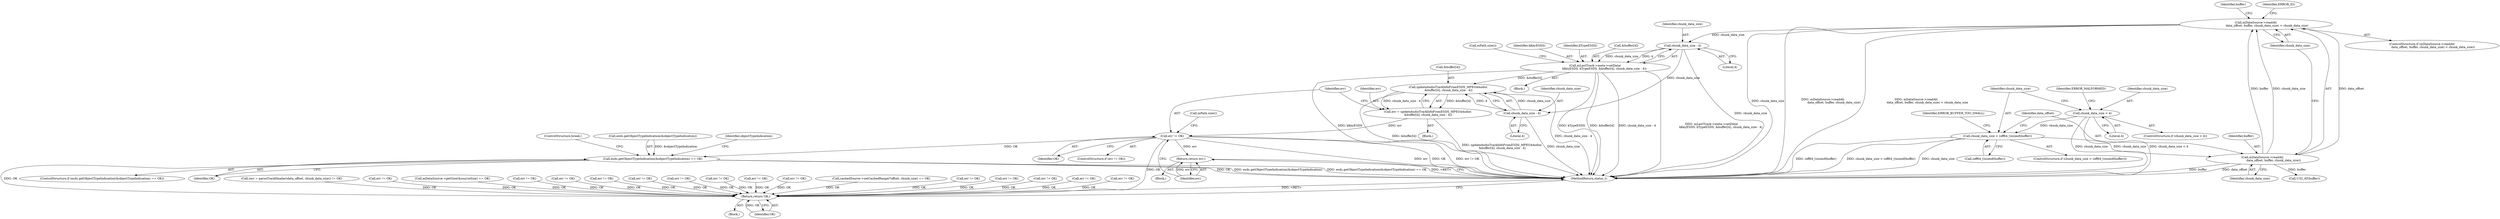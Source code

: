 digraph "0_Android_f81038006b4c59a5a148dcad887371206033c28f_2@API" {
"1002274" [label="(Call,mDataSource->readAt(\n                        data_offset, buffer, chunk_data_size) < chunk_data_size)"];
"1002275" [label="(Call,mDataSource->readAt(\n                        data_offset, buffer, chunk_data_size))"];
"1002264" [label="(Call,chunk_data_size > (off64_t)sizeof(buffer))"];
"1002256" [label="(Call,chunk_data_size < 4)"];
"1002304" [label="(Call,chunk_data_size - 4)"];
"1002297" [label="(Call,mLastTrack->meta->setData(\n                    kKeyESDS, kTypeESDS, &buffer[4], chunk_data_size - 4))"];
"1002327" [label="(Call,updateAudioTrackInfoFromESDS_MPEG4Audio(\n &buffer[4], chunk_data_size - 4))"];
"1002325" [label="(Call,err = updateAudioTrackInfoFromESDS_MPEG4Audio(\n &buffer[4], chunk_data_size - 4))"];
"1002336" [label="(Call,err != OK)"];
"1002340" [label="(Return,return err;)"];
"1002362" [label="(Call,esds.getObjectTypeIndication(&objectTypeIndication) == OK)"];
"1003287" [label="(Return,return OK;)"];
"1002332" [label="(Call,chunk_data_size - 4)"];
"1001046" [label="(Call,(err = parseTrackHeader(data_offset, chunk_data_size)) != OK)"];
"1000526" [label="(Call,err != OK)"];
"1002255" [label="(ControlStructure,if (chunk_data_size < 4))"];
"1000194" [label="(Call,mDataSource->getSize(&sourceSize) == OK)"];
"1002328" [label="(Call,&buffer[4])"];
"1002286" [label="(Identifier,buffer)"];
"1002258" [label="(Literal,4)"];
"1003289" [label="(MethodReturn,status_t)"];
"1002297" [label="(Call,mLastTrack->meta->setData(\n                    kKeyESDS, kTypeESDS, &buffer[4], chunk_data_size - 4))"];
"1001698" [label="(Call,err != OK)"];
"1002265" [label="(Identifier,chunk_data_size)"];
"1002273" [label="(ControlStructure,if (mDataSource->readAt(\n                        data_offset, buffer, chunk_data_size) < chunk_data_size))"];
"1002325" [label="(Call,err = updateAudioTrackInfoFromESDS_MPEG4Audio(\n &buffer[4], chunk_data_size - 4))"];
"1002276" [label="(Identifier,data_offset)"];
"1002193" [label="(Call,err != OK)"];
"1002337" [label="(Identifier,err)"];
"1001909" [label="(Call,err != OK)"];
"1002275" [label="(Call,mDataSource->readAt(\n                        data_offset, buffer, chunk_data_size))"];
"1002279" [label="(Identifier,chunk_data_size)"];
"1002261" [label="(Identifier,ERROR_MALFORMED)"];
"1002625" [label="(Call,err != OK)"];
"1002334" [label="(Literal,4)"];
"1002298" [label="(Identifier,kKeyESDS)"];
"1002333" [label="(Identifier,chunk_data_size)"];
"1001838" [label="(Call,err != OK)"];
"1002299" [label="(Identifier,kTypeESDS)"];
"1002341" [label="(Identifier,err)"];
"1002339" [label="(Block,)"];
"1002257" [label="(Identifier,chunk_data_size)"];
"1002338" [label="(Identifier,OK)"];
"1002266" [label="(Call,(off64_t)sizeof(buffer))"];
"1002326" [label="(Identifier,err)"];
"1002306" [label="(Literal,4)"];
"1000611" [label="(Call,err != OK)"];
"1003287" [label="(Return,return OK;)"];
"1002285" [label="(Call,U32_AT(buffer))"];
"1000107" [label="(Block,)"];
"1002300" [label="(Call,&buffer[4])"];
"1002256" [label="(Call,chunk_data_size < 4)"];
"1002380" [label="(ControlStructure,break;)"];
"1002278" [label="(Identifier,chunk_data_size)"];
"1002362" [label="(Call,esds.getObjectTypeIndication(&objectTypeIndication) == OK)"];
"1002272" [label="(Identifier,ERROR_BUFFER_TOO_SMALL)"];
"1002340" [label="(Return,return err;)"];
"1003228" [label="(Call,err != OK)"];
"1002363" [label="(Call,esds.getObjectTypeIndication(&objectTypeIndication))"];
"1002304" [label="(Call,chunk_data_size - 4)"];
"1002250" [label="(Block,)"];
"1002361" [label="(ControlStructure,if (esds.getObjectTypeIndication(&objectTypeIndication) == OK))"];
"1002366" [label="(Identifier,OK)"];
"1002162" [label="(Call,err != OK)"];
"1000421" [label="(Call,cachedSource->setCachedRange(*offset, chunk_size) == OK)"];
"1002274" [label="(Call,mDataSource->readAt(\n                        data_offset, buffer, chunk_data_size) < chunk_data_size)"];
"1002310" [label="(Call,mPath.size())"];
"1003288" [label="(Identifier,OK)"];
"1001954" [label="(Call,err != OK)"];
"1002131" [label="(Call,err != OK)"];
"1001878" [label="(Call,err != OK)"];
"1002264" [label="(Call,chunk_data_size > (off64_t)sizeof(buffer))"];
"1002332" [label="(Call,chunk_data_size - 4)"];
"1002323" [label="(Block,)"];
"1001557" [label="(Call,err != OK)"];
"1002335" [label="(ControlStructure,if (err != OK))"];
"1002282" [label="(Identifier,ERROR_IO)"];
"1002305" [label="(Identifier,chunk_data_size)"];
"1002345" [label="(Call,mPath.size())"];
"1002263" [label="(ControlStructure,if (chunk_data_size > (off64_t)sizeof(buffer)))"];
"1002590" [label="(Call,err != OK)"];
"1002371" [label="(Identifier,objectTypeIndication)"];
"1002327" [label="(Call,updateAudioTrackInfoFromESDS_MPEG4Audio(\n &buffer[4], chunk_data_size - 4))"];
"1002336" [label="(Call,err != OK)"];
"1002277" [label="(Identifier,buffer)"];
"1002274" -> "1002273"  [label="AST: "];
"1002274" -> "1002279"  [label="CFG: "];
"1002275" -> "1002274"  [label="AST: "];
"1002279" -> "1002274"  [label="AST: "];
"1002282" -> "1002274"  [label="CFG: "];
"1002286" -> "1002274"  [label="CFG: "];
"1002274" -> "1003289"  [label="DDG: mDataSource->readAt(\n                        data_offset, buffer, chunk_data_size)"];
"1002274" -> "1003289"  [label="DDG: mDataSource->readAt(\n                        data_offset, buffer, chunk_data_size) < chunk_data_size"];
"1002274" -> "1003289"  [label="DDG: chunk_data_size"];
"1002275" -> "1002274"  [label="DDG: data_offset"];
"1002275" -> "1002274"  [label="DDG: buffer"];
"1002275" -> "1002274"  [label="DDG: chunk_data_size"];
"1002274" -> "1002304"  [label="DDG: chunk_data_size"];
"1002275" -> "1002278"  [label="CFG: "];
"1002276" -> "1002275"  [label="AST: "];
"1002277" -> "1002275"  [label="AST: "];
"1002278" -> "1002275"  [label="AST: "];
"1002279" -> "1002275"  [label="CFG: "];
"1002275" -> "1003289"  [label="DDG: buffer"];
"1002275" -> "1003289"  [label="DDG: data_offset"];
"1002264" -> "1002275"  [label="DDG: chunk_data_size"];
"1002275" -> "1002285"  [label="DDG: buffer"];
"1002264" -> "1002263"  [label="AST: "];
"1002264" -> "1002266"  [label="CFG: "];
"1002265" -> "1002264"  [label="AST: "];
"1002266" -> "1002264"  [label="AST: "];
"1002272" -> "1002264"  [label="CFG: "];
"1002276" -> "1002264"  [label="CFG: "];
"1002264" -> "1003289"  [label="DDG: chunk_data_size > (off64_t)sizeof(buffer)"];
"1002264" -> "1003289"  [label="DDG: chunk_data_size"];
"1002264" -> "1003289"  [label="DDG: (off64_t)sizeof(buffer)"];
"1002256" -> "1002264"  [label="DDG: chunk_data_size"];
"1002256" -> "1002255"  [label="AST: "];
"1002256" -> "1002258"  [label="CFG: "];
"1002257" -> "1002256"  [label="AST: "];
"1002258" -> "1002256"  [label="AST: "];
"1002261" -> "1002256"  [label="CFG: "];
"1002265" -> "1002256"  [label="CFG: "];
"1002256" -> "1003289"  [label="DDG: chunk_data_size"];
"1002256" -> "1003289"  [label="DDG: chunk_data_size < 4"];
"1002304" -> "1002297"  [label="AST: "];
"1002304" -> "1002306"  [label="CFG: "];
"1002305" -> "1002304"  [label="AST: "];
"1002306" -> "1002304"  [label="AST: "];
"1002297" -> "1002304"  [label="CFG: "];
"1002304" -> "1003289"  [label="DDG: chunk_data_size"];
"1002304" -> "1002297"  [label="DDG: chunk_data_size"];
"1002304" -> "1002297"  [label="DDG: 4"];
"1002304" -> "1002332"  [label="DDG: chunk_data_size"];
"1002297" -> "1002250"  [label="AST: "];
"1002298" -> "1002297"  [label="AST: "];
"1002299" -> "1002297"  [label="AST: "];
"1002300" -> "1002297"  [label="AST: "];
"1002310" -> "1002297"  [label="CFG: "];
"1002297" -> "1003289"  [label="DDG: kKeyESDS"];
"1002297" -> "1003289"  [label="DDG: mLastTrack->meta->setData(\n                    kKeyESDS, kTypeESDS, &buffer[4], chunk_data_size - 4)"];
"1002297" -> "1003289"  [label="DDG: kTypeESDS"];
"1002297" -> "1003289"  [label="DDG: &buffer[4]"];
"1002297" -> "1003289"  [label="DDG: chunk_data_size - 4"];
"1002297" -> "1002327"  [label="DDG: &buffer[4]"];
"1002327" -> "1002325"  [label="AST: "];
"1002327" -> "1002332"  [label="CFG: "];
"1002328" -> "1002327"  [label="AST: "];
"1002332" -> "1002327"  [label="AST: "];
"1002325" -> "1002327"  [label="CFG: "];
"1002327" -> "1003289"  [label="DDG: chunk_data_size - 4"];
"1002327" -> "1003289"  [label="DDG: &buffer[4]"];
"1002327" -> "1002325"  [label="DDG: &buffer[4]"];
"1002327" -> "1002325"  [label="DDG: chunk_data_size - 4"];
"1002332" -> "1002327"  [label="DDG: chunk_data_size"];
"1002332" -> "1002327"  [label="DDG: 4"];
"1002325" -> "1002323"  [label="AST: "];
"1002326" -> "1002325"  [label="AST: "];
"1002337" -> "1002325"  [label="CFG: "];
"1002325" -> "1003289"  [label="DDG: updateAudioTrackInfoFromESDS_MPEG4Audio(\n &buffer[4], chunk_data_size - 4)"];
"1002325" -> "1002336"  [label="DDG: err"];
"1002336" -> "1002335"  [label="AST: "];
"1002336" -> "1002338"  [label="CFG: "];
"1002337" -> "1002336"  [label="AST: "];
"1002338" -> "1002336"  [label="AST: "];
"1002341" -> "1002336"  [label="CFG: "];
"1002345" -> "1002336"  [label="CFG: "];
"1002336" -> "1003289"  [label="DDG: err != OK"];
"1002336" -> "1003289"  [label="DDG: err"];
"1002336" -> "1003289"  [label="DDG: OK"];
"1002336" -> "1002340"  [label="DDG: err"];
"1002336" -> "1002362"  [label="DDG: OK"];
"1002336" -> "1003287"  [label="DDG: OK"];
"1002340" -> "1002339"  [label="AST: "];
"1002340" -> "1002341"  [label="CFG: "];
"1002341" -> "1002340"  [label="AST: "];
"1003289" -> "1002340"  [label="CFG: "];
"1002340" -> "1003289"  [label="DDG: <RET>"];
"1002341" -> "1002340"  [label="DDG: err"];
"1002362" -> "1002361"  [label="AST: "];
"1002362" -> "1002366"  [label="CFG: "];
"1002363" -> "1002362"  [label="AST: "];
"1002366" -> "1002362"  [label="AST: "];
"1002371" -> "1002362"  [label="CFG: "];
"1002380" -> "1002362"  [label="CFG: "];
"1002362" -> "1003289"  [label="DDG: esds.getObjectTypeIndication(&objectTypeIndication) == OK"];
"1002362" -> "1003289"  [label="DDG: OK"];
"1002362" -> "1003289"  [label="DDG: esds.getObjectTypeIndication(&objectTypeIndication)"];
"1002363" -> "1002362"  [label="DDG: &objectTypeIndication"];
"1002362" -> "1003287"  [label="DDG: OK"];
"1003287" -> "1000107"  [label="AST: "];
"1003287" -> "1003288"  [label="CFG: "];
"1003288" -> "1003287"  [label="AST: "];
"1003289" -> "1003287"  [label="CFG: "];
"1003287" -> "1003289"  [label="DDG: <RET>"];
"1003288" -> "1003287"  [label="DDG: OK"];
"1002131" -> "1003287"  [label="DDG: OK"];
"1001698" -> "1003287"  [label="DDG: OK"];
"1001909" -> "1003287"  [label="DDG: OK"];
"1000611" -> "1003287"  [label="DDG: OK"];
"1000421" -> "1003287"  [label="DDG: OK"];
"1001557" -> "1003287"  [label="DDG: OK"];
"1002590" -> "1003287"  [label="DDG: OK"];
"1001838" -> "1003287"  [label="DDG: OK"];
"1001878" -> "1003287"  [label="DDG: OK"];
"1000526" -> "1003287"  [label="DDG: OK"];
"1002625" -> "1003287"  [label="DDG: OK"];
"1001954" -> "1003287"  [label="DDG: OK"];
"1002162" -> "1003287"  [label="DDG: OK"];
"1002193" -> "1003287"  [label="DDG: OK"];
"1001046" -> "1003287"  [label="DDG: OK"];
"1000194" -> "1003287"  [label="DDG: OK"];
"1003228" -> "1003287"  [label="DDG: OK"];
"1002332" -> "1002334"  [label="CFG: "];
"1002333" -> "1002332"  [label="AST: "];
"1002334" -> "1002332"  [label="AST: "];
"1002332" -> "1003289"  [label="DDG: chunk_data_size"];
}
